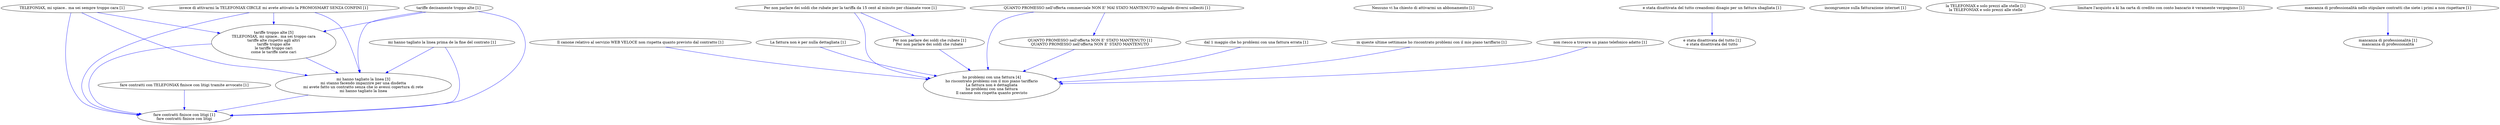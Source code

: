 digraph collapsedGraph {
"mi hanno tagliato la linea [3]\nmi stanno facendo impazzire per una disdetta\nmi avete fatto un contratto senza che io avessi copertura di rete\nmi hanno tagliato la linea""ho problemi con una fattura [4]\nho riscontrato problemi con il mio piano tariffario\nLa fattura non è dettagliata\nho problemi con una fattura\nIl canone non rispetta quanto previsto""tariffe troppo alte [5]\nTELEFONIAX, mi spiace.. ma sei troppo cara\ntariffe alte rispetto agli altri\ntariffe troppo alte\nle tariffe troppo cari\ncome le tariffe siete cari""Il canone relativo al servizio WEB VELOCE non rispetta quanto previsto dal contratto [1]""La fattura non è per nulla dettagliata [1]""Nessuno vi ha chiesto di attivarmi un abbonamento [1]""Per non parlare dei soldi che rubate [1]\nPer non parlare dei soldi che rubate""Per non parlare dei soldi che rubate per la tariffa da 15 cent al minuto per chiamate voce [1]""QUANTO PROMESSO nell'offerta NON E' STATO MANTENUTO [1]\nQUANTO PROMESSO nell'offerta NON E' STATO MANTENUTO""QUANTO PROMESSO nell'offerta commerciale NON E' MAI STATO MANTENUTO malgrado diversi solleciti [1]""TELEFONIAX, mi spiace.. ma sei sempre troppo cara [1]""dal 1 maggio che ho problemi con una fattura errata [1]""e stata disattivata del tutto [1]\ne stata disattivata del tutto""e stata disattivata del tutto creandomi disagio per un fattura sbagliata [1]""fare contratti finisce con litigi [1]\nfare contratti finisce con litigi""fare contratti con TELEFONIAX finisce con litigi tramite avvocato [1]""in queste ultime settimane ho riscontrato problemi con il mio piano tariffario [1]""incongruenze sulla fatturazione internet [1]""invece di attivarmi la TELEFONIAX CIRCLE mi avete attivato la PROMOSMART SENZA CONFINI [1]""la TELEFONIAX e solo prezzi alle stelle [1]\nla TELEFONIAX e solo prezzi alle stelle""limitare l'acquisto a ki ha carta di credito con conto bancario è veramente vergognoso [1]""mancanza di professionalità [1]\nmancanza di professionalità""mancanza di professionalità nello stipulare contratti che siete i primi a non rispettare [1]""mi hanno tagliato la linea prima de la fine del contrato [1]""non riesco a trovare un piano telefonico adatto [1]""tariffe decisamente troppo alte [1]""invece di attivarmi la TELEFONIAX CIRCLE mi avete attivato la PROMOSMART SENZA CONFINI [1]" -> "mi hanno tagliato la linea [3]\nmi stanno facendo impazzire per una disdetta\nmi avete fatto un contratto senza che io avessi copertura di rete\nmi hanno tagliato la linea" [color=blue]
"tariffe troppo alte [5]\nTELEFONIAX, mi spiace.. ma sei troppo cara\ntariffe alte rispetto agli altri\ntariffe troppo alte\nle tariffe troppo cari\ncome le tariffe siete cari" -> "fare contratti finisce con litigi [1]\nfare contratti finisce con litigi" [color=blue]
"tariffe troppo alte [5]\nTELEFONIAX, mi spiace.. ma sei troppo cara\ntariffe alte rispetto agli altri\ntariffe troppo alte\nle tariffe troppo cari\ncome le tariffe siete cari" -> "mi hanno tagliato la linea [3]\nmi stanno facendo impazzire per una disdetta\nmi avete fatto un contratto senza che io avessi copertura di rete\nmi hanno tagliato la linea" [color=blue]
"invece di attivarmi la TELEFONIAX CIRCLE mi avete attivato la PROMOSMART SENZA CONFINI [1]" -> "tariffe troppo alte [5]\nTELEFONIAX, mi spiace.. ma sei troppo cara\ntariffe alte rispetto agli altri\ntariffe troppo alte\nle tariffe troppo cari\ncome le tariffe siete cari" [color=blue]
"mi hanno tagliato la linea prima de la fine del contrato [1]" -> "mi hanno tagliato la linea [3]\nmi stanno facendo impazzire per una disdetta\nmi avete fatto un contratto senza che io avessi copertura di rete\nmi hanno tagliato la linea" [color=blue]
"tariffe decisamente troppo alte [1]" -> "tariffe troppo alte [5]\nTELEFONIAX, mi spiace.. ma sei troppo cara\ntariffe alte rispetto agli altri\ntariffe troppo alte\nle tariffe troppo cari\ncome le tariffe siete cari" [color=blue]
"Il canone relativo al servizio WEB VELOCE non rispetta quanto previsto dal contratto [1]" -> "ho problemi con una fattura [4]\nho riscontrato problemi con il mio piano tariffario\nLa fattura non è dettagliata\nho problemi con una fattura\nIl canone non rispetta quanto previsto" [color=blue]
"QUANTO PROMESSO nell'offerta commerciale NON E' MAI STATO MANTENUTO malgrado diversi solleciti [1]" -> "ho problemi con una fattura [4]\nho riscontrato problemi con il mio piano tariffario\nLa fattura non è dettagliata\nho problemi con una fattura\nIl canone non rispetta quanto previsto" [color=blue]
"mi hanno tagliato la linea [3]\nmi stanno facendo impazzire per una disdetta\nmi avete fatto un contratto senza che io avessi copertura di rete\nmi hanno tagliato la linea" -> "fare contratti finisce con litigi [1]\nfare contratti finisce con litigi" [color=blue]
"QUANTO PROMESSO nell'offerta NON E' STATO MANTENUTO [1]\nQUANTO PROMESSO nell'offerta NON E' STATO MANTENUTO" -> "ho problemi con una fattura [4]\nho riscontrato problemi con il mio piano tariffario\nLa fattura non è dettagliata\nho problemi con una fattura\nIl canone non rispetta quanto previsto" [color=blue]
"Per non parlare dei soldi che rubate [1]\nPer non parlare dei soldi che rubate" -> "ho problemi con una fattura [4]\nho riscontrato problemi con il mio piano tariffario\nLa fattura non è dettagliata\nho problemi con una fattura\nIl canone non rispetta quanto previsto" [color=blue]
"La fattura non è per nulla dettagliata [1]" -> "ho problemi con una fattura [4]\nho riscontrato problemi con il mio piano tariffario\nLa fattura non è dettagliata\nho problemi con una fattura\nIl canone non rispetta quanto previsto" [color=blue]
"dal 1 maggio che ho problemi con una fattura errata [1]" -> "ho problemi con una fattura [4]\nho riscontrato problemi con il mio piano tariffario\nLa fattura non è dettagliata\nho problemi con una fattura\nIl canone non rispetta quanto previsto" [color=blue]
"non riesco a trovare un piano telefonico adatto [1]" -> "ho problemi con una fattura [4]\nho riscontrato problemi con il mio piano tariffario\nLa fattura non è dettagliata\nho problemi con una fattura\nIl canone non rispetta quanto previsto" [color=blue]
"tariffe decisamente troppo alte [1]" -> "mi hanno tagliato la linea [3]\nmi stanno facendo impazzire per una disdetta\nmi avete fatto un contratto senza che io avessi copertura di rete\nmi hanno tagliato la linea" [color=blue]
"TELEFONIAX, mi spiace.. ma sei sempre troppo cara [1]" -> "mi hanno tagliato la linea [3]\nmi stanno facendo impazzire per una disdetta\nmi avete fatto un contratto senza che io avessi copertura di rete\nmi hanno tagliato la linea" [color=blue]
"tariffe decisamente troppo alte [1]" -> "fare contratti finisce con litigi [1]\nfare contratti finisce con litigi" [color=blue]
"TELEFONIAX, mi spiace.. ma sei sempre troppo cara [1]" -> "tariffe troppo alte [5]\nTELEFONIAX, mi spiace.. ma sei troppo cara\ntariffe alte rispetto agli altri\ntariffe troppo alte\nle tariffe troppo cari\ncome le tariffe siete cari" [color=blue]
"Per non parlare dei soldi che rubate per la tariffa da 15 cent al minuto per chiamate voce [1]" -> "ho problemi con una fattura [4]\nho riscontrato problemi con il mio piano tariffario\nLa fattura non è dettagliata\nho problemi con una fattura\nIl canone non rispetta quanto previsto" [color=blue]
"invece di attivarmi la TELEFONIAX CIRCLE mi avete attivato la PROMOSMART SENZA CONFINI [1]" -> "fare contratti finisce con litigi [1]\nfare contratti finisce con litigi" [color=blue]
"in queste ultime settimane ho riscontrato problemi con il mio piano tariffario [1]" -> "ho problemi con una fattura [4]\nho riscontrato problemi con il mio piano tariffario\nLa fattura non è dettagliata\nho problemi con una fattura\nIl canone non rispetta quanto previsto" [color=blue]
"TELEFONIAX, mi spiace.. ma sei sempre troppo cara [1]" -> "fare contratti finisce con litigi [1]\nfare contratti finisce con litigi" [color=blue]
"mi hanno tagliato la linea prima de la fine del contrato [1]" -> "fare contratti finisce con litigi [1]\nfare contratti finisce con litigi" [color=blue]
"Per non parlare dei soldi che rubate per la tariffa da 15 cent al minuto per chiamate voce [1]" -> "Per non parlare dei soldi che rubate [1]\nPer non parlare dei soldi che rubate" [color=blue]
"QUANTO PROMESSO nell'offerta commerciale NON E' MAI STATO MANTENUTO malgrado diversi solleciti [1]" -> "QUANTO PROMESSO nell'offerta NON E' STATO MANTENUTO [1]\nQUANTO PROMESSO nell'offerta NON E' STATO MANTENUTO" [color=blue]
"e stata disattivata del tutto creandomi disagio per un fattura sbagliata [1]" -> "e stata disattivata del tutto [1]\ne stata disattivata del tutto" [color=blue]
"fare contratti con TELEFONIAX finisce con litigi tramite avvocato [1]" -> "fare contratti finisce con litigi [1]\nfare contratti finisce con litigi" [color=blue]
"mancanza di professionalità nello stipulare contratti che siete i primi a non rispettare [1]" -> "mancanza di professionalità [1]\nmancanza di professionalità" [color=blue]
}